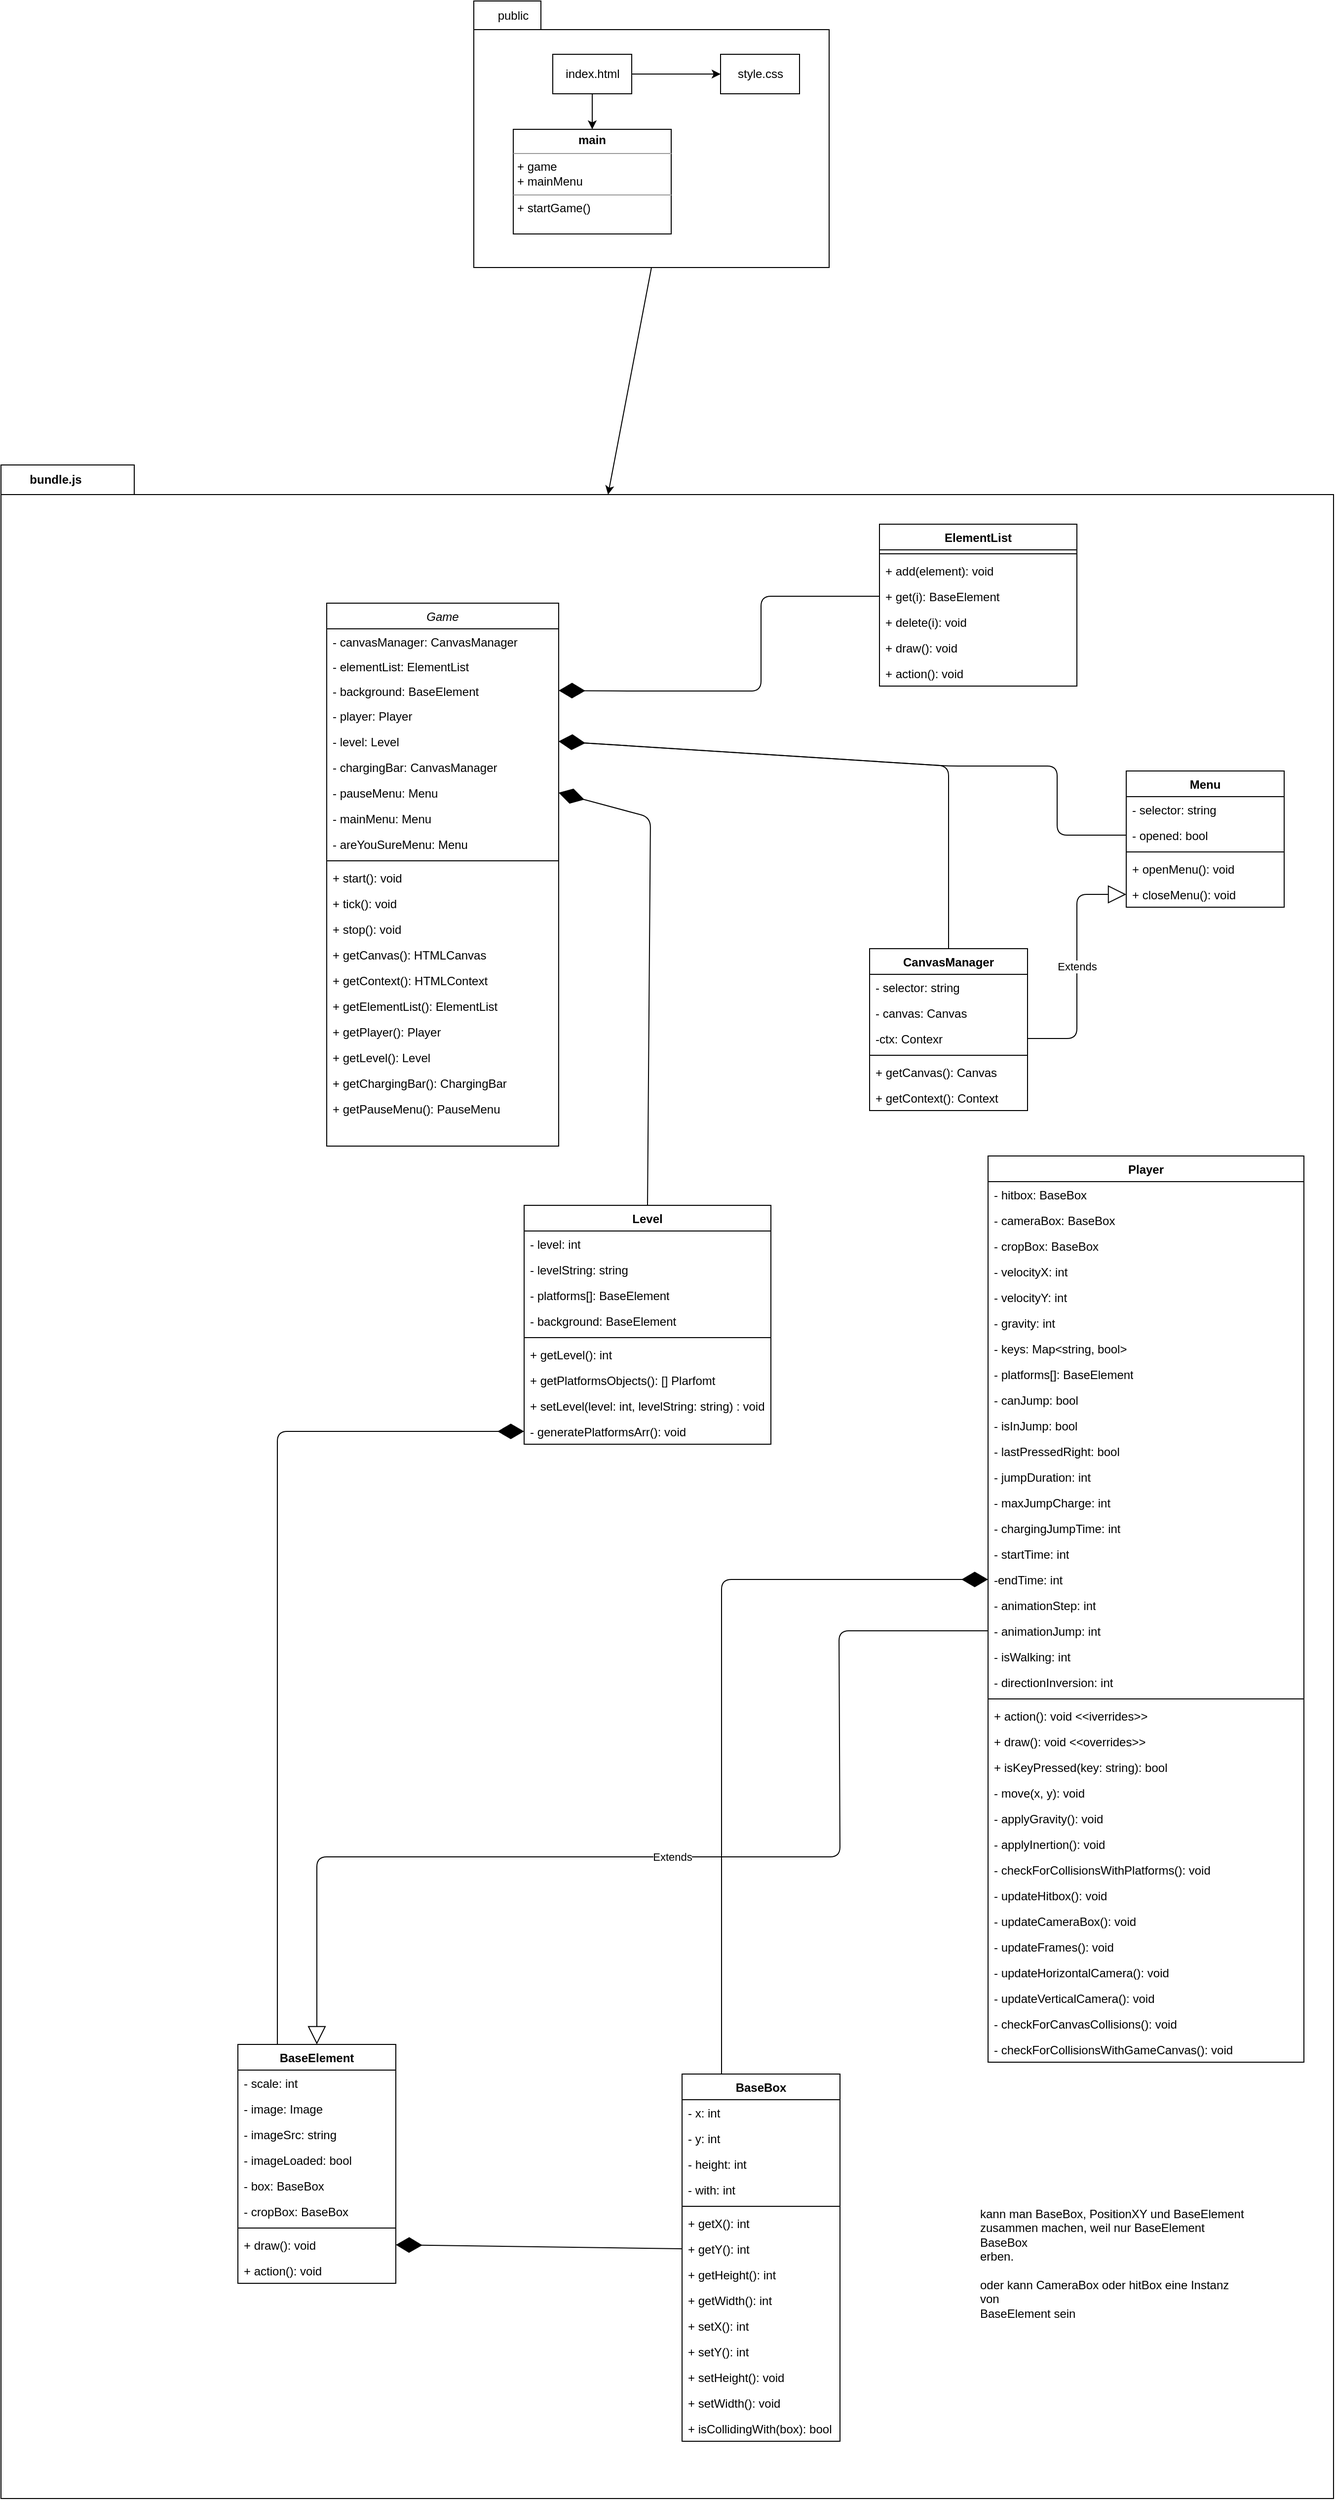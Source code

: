 <mxfile>
    <diagram id="C5RBs43oDa-KdzZeNtuy" name="Page-1">
        <mxGraphModel dx="706" dy="1349" grid="1" gridSize="10" guides="1" tooltips="1" connect="1" arrows="1" fold="1" page="1" pageScale="1" pageWidth="2339" pageHeight="3300" math="0" shadow="0">
            <root>
                <mxCell id="WIyWlLk6GJQsqaUBKTNV-0"/>
                <mxCell id="WIyWlLk6GJQsqaUBKTNV-1" parent="WIyWlLk6GJQsqaUBKTNV-0"/>
                <mxCell id="107" value="bundle.js" style="shape=folder;fontStyle=1;tabWidth=110;tabHeight=30;tabPosition=left;html=1;boundedLbl=1;labelInHeader=1;container=1;collapsible=0;recursiveResize=0;" parent="WIyWlLk6GJQsqaUBKTNV-1" vertex="1">
                    <mxGeometry x="601" y="800" width="1350" height="2060" as="geometry"/>
                </mxCell>
                <mxCell id="rFaXPuc9LSc2jl1uafO5-57" value="Player" style="swimlane;fontStyle=1;align=center;verticalAlign=top;childLayout=stackLayout;horizontal=1;startSize=26;horizontalStack=0;resizeParent=1;resizeParentMax=0;resizeLast=0;collapsible=1;marginBottom=0;whiteSpace=wrap;html=1;" parent="107" vertex="1">
                    <mxGeometry x="1000" y="700" width="320" height="918" as="geometry"/>
                </mxCell>
                <mxCell id="rFaXPuc9LSc2jl1uafO5-61" value="- hitbox: BaseBox" style="text;strokeColor=none;fillColor=none;align=left;verticalAlign=top;spacingLeft=4;spacingRight=4;overflow=hidden;rotatable=0;points=[[0,0.5],[1,0.5]];portConstraint=eastwest;whiteSpace=wrap;html=1;" parent="rFaXPuc9LSc2jl1uafO5-57" vertex="1">
                    <mxGeometry y="26" width="320" height="26" as="geometry"/>
                </mxCell>
                <mxCell id="rFaXPuc9LSc2jl1uafO5-62" value="- cameraBox: BaseBox" style="text;strokeColor=none;fillColor=none;align=left;verticalAlign=top;spacingLeft=4;spacingRight=4;overflow=hidden;rotatable=0;points=[[0,0.5],[1,0.5]];portConstraint=eastwest;whiteSpace=wrap;html=1;" parent="rFaXPuc9LSc2jl1uafO5-57" vertex="1">
                    <mxGeometry y="52" width="320" height="26" as="geometry"/>
                </mxCell>
                <mxCell id="184" value="- cropBox: BaseBox" style="text;strokeColor=none;fillColor=none;align=left;verticalAlign=top;spacingLeft=4;spacingRight=4;overflow=hidden;rotatable=0;points=[[0,0.5],[1,0.5]];portConstraint=eastwest;whiteSpace=wrap;html=1;" parent="rFaXPuc9LSc2jl1uafO5-57" vertex="1">
                    <mxGeometry y="78" width="320" height="26" as="geometry"/>
                </mxCell>
                <mxCell id="rFaXPuc9LSc2jl1uafO5-63" value="- velocityX: int" style="text;strokeColor=none;fillColor=none;align=left;verticalAlign=top;spacingLeft=4;spacingRight=4;overflow=hidden;rotatable=0;points=[[0,0.5],[1,0.5]];portConstraint=eastwest;whiteSpace=wrap;html=1;" parent="rFaXPuc9LSc2jl1uafO5-57" vertex="1">
                    <mxGeometry y="104" width="320" height="26" as="geometry"/>
                </mxCell>
                <mxCell id="165" value="- velocityY: int&lt;br&gt;" style="text;strokeColor=none;fillColor=none;align=left;verticalAlign=top;spacingLeft=4;spacingRight=4;overflow=hidden;rotatable=0;points=[[0,0.5],[1,0.5]];portConstraint=eastwest;whiteSpace=wrap;html=1;" parent="rFaXPuc9LSc2jl1uafO5-57" vertex="1">
                    <mxGeometry y="130" width="320" height="26" as="geometry"/>
                </mxCell>
                <mxCell id="rFaXPuc9LSc2jl1uafO5-64" value="- gravity: int" style="text;strokeColor=none;fillColor=none;align=left;verticalAlign=top;spacingLeft=4;spacingRight=4;overflow=hidden;rotatable=0;points=[[0,0.5],[1,0.5]];portConstraint=eastwest;whiteSpace=wrap;html=1;" parent="rFaXPuc9LSc2jl1uafO5-57" vertex="1">
                    <mxGeometry y="156" width="320" height="26" as="geometry"/>
                </mxCell>
                <mxCell id="162" value="- keys: Map&amp;lt;string, bool&amp;gt;" style="text;strokeColor=none;fillColor=none;align=left;verticalAlign=top;spacingLeft=4;spacingRight=4;overflow=hidden;rotatable=0;points=[[0,0.5],[1,0.5]];portConstraint=eastwest;whiteSpace=wrap;html=1;" parent="rFaXPuc9LSc2jl1uafO5-57" vertex="1">
                    <mxGeometry y="182" width="320" height="26" as="geometry"/>
                </mxCell>
                <mxCell id="167" value="- platforms[]: BaseElement" style="text;strokeColor=none;fillColor=none;align=left;verticalAlign=top;spacingLeft=4;spacingRight=4;overflow=hidden;rotatable=0;points=[[0,0.5],[1,0.5]];portConstraint=eastwest;whiteSpace=wrap;html=1;" parent="rFaXPuc9LSc2jl1uafO5-57" vertex="1">
                    <mxGeometry y="208" width="320" height="26" as="geometry"/>
                </mxCell>
                <mxCell id="rFaXPuc9LSc2jl1uafO5-65" value="- canJump: bool" style="text;strokeColor=none;fillColor=none;align=left;verticalAlign=top;spacingLeft=4;spacingRight=4;overflow=hidden;rotatable=0;points=[[0,0.5],[1,0.5]];portConstraint=eastwest;whiteSpace=wrap;html=1;" parent="rFaXPuc9LSc2jl1uafO5-57" vertex="1">
                    <mxGeometry y="234" width="320" height="26" as="geometry"/>
                </mxCell>
                <mxCell id="rFaXPuc9LSc2jl1uafO5-66" value="- isInJump: bool" style="text;strokeColor=none;fillColor=none;align=left;verticalAlign=top;spacingLeft=4;spacingRight=4;overflow=hidden;rotatable=0;points=[[0,0.5],[1,0.5]];portConstraint=eastwest;whiteSpace=wrap;html=1;" parent="rFaXPuc9LSc2jl1uafO5-57" vertex="1">
                    <mxGeometry y="260" width="320" height="26" as="geometry"/>
                </mxCell>
                <mxCell id="174" value="- lastPressedRight: bool" style="text;strokeColor=none;fillColor=none;align=left;verticalAlign=top;spacingLeft=4;spacingRight=4;overflow=hidden;rotatable=0;points=[[0,0.5],[1,0.5]];portConstraint=eastwest;whiteSpace=wrap;html=1;" parent="rFaXPuc9LSc2jl1uafO5-57" vertex="1">
                    <mxGeometry y="286" width="320" height="26" as="geometry"/>
                </mxCell>
                <mxCell id="175" value="- jumpDuration: int" style="text;strokeColor=none;fillColor=none;align=left;verticalAlign=top;spacingLeft=4;spacingRight=4;overflow=hidden;rotatable=0;points=[[0,0.5],[1,0.5]];portConstraint=eastwest;whiteSpace=wrap;html=1;" parent="rFaXPuc9LSc2jl1uafO5-57" vertex="1">
                    <mxGeometry y="312" width="320" height="26" as="geometry"/>
                </mxCell>
                <mxCell id="176" value="- maxJumpCharge: int" style="text;strokeColor=none;fillColor=none;align=left;verticalAlign=top;spacingLeft=4;spacingRight=4;overflow=hidden;rotatable=0;points=[[0,0.5],[1,0.5]];portConstraint=eastwest;whiteSpace=wrap;html=1;" parent="rFaXPuc9LSc2jl1uafO5-57" vertex="1">
                    <mxGeometry y="338" width="320" height="26" as="geometry"/>
                </mxCell>
                <mxCell id="177" value="- chargingJumpTime: int" style="text;strokeColor=none;fillColor=none;align=left;verticalAlign=top;spacingLeft=4;spacingRight=4;overflow=hidden;rotatable=0;points=[[0,0.5],[1,0.5]];portConstraint=eastwest;whiteSpace=wrap;html=1;" parent="rFaXPuc9LSc2jl1uafO5-57" vertex="1">
                    <mxGeometry y="364" width="320" height="26" as="geometry"/>
                </mxCell>
                <mxCell id="178" value="- startTime: int" style="text;strokeColor=none;fillColor=none;align=left;verticalAlign=top;spacingLeft=4;spacingRight=4;overflow=hidden;rotatable=0;points=[[0,0.5],[1,0.5]];portConstraint=eastwest;whiteSpace=wrap;html=1;" parent="rFaXPuc9LSc2jl1uafO5-57" vertex="1">
                    <mxGeometry y="390" width="320" height="26" as="geometry"/>
                </mxCell>
                <mxCell id="179" value="-endTime: int" style="text;strokeColor=none;fillColor=none;align=left;verticalAlign=top;spacingLeft=4;spacingRight=4;overflow=hidden;rotatable=0;points=[[0,0.5],[1,0.5]];portConstraint=eastwest;whiteSpace=wrap;html=1;" parent="rFaXPuc9LSc2jl1uafO5-57" vertex="1">
                    <mxGeometry y="416" width="320" height="26" as="geometry"/>
                </mxCell>
                <mxCell id="180" value="- animationStep: int" style="text;strokeColor=none;fillColor=none;align=left;verticalAlign=top;spacingLeft=4;spacingRight=4;overflow=hidden;rotatable=0;points=[[0,0.5],[1,0.5]];portConstraint=eastwest;whiteSpace=wrap;html=1;" parent="rFaXPuc9LSc2jl1uafO5-57" vertex="1">
                    <mxGeometry y="442" width="320" height="26" as="geometry"/>
                </mxCell>
                <mxCell id="181" value="- animationJump: int" style="text;strokeColor=none;fillColor=none;align=left;verticalAlign=top;spacingLeft=4;spacingRight=4;overflow=hidden;rotatable=0;points=[[0,0.5],[1,0.5]];portConstraint=eastwest;whiteSpace=wrap;html=1;" parent="rFaXPuc9LSc2jl1uafO5-57" vertex="1">
                    <mxGeometry y="468" width="320" height="26" as="geometry"/>
                </mxCell>
                <mxCell id="182" value="- isWalking: int" style="text;strokeColor=none;fillColor=none;align=left;verticalAlign=top;spacingLeft=4;spacingRight=4;overflow=hidden;rotatable=0;points=[[0,0.5],[1,0.5]];portConstraint=eastwest;whiteSpace=wrap;html=1;" parent="rFaXPuc9LSc2jl1uafO5-57" vertex="1">
                    <mxGeometry y="494" width="320" height="26" as="geometry"/>
                </mxCell>
                <mxCell id="183" value="- directionInversion: int" style="text;strokeColor=none;fillColor=none;align=left;verticalAlign=top;spacingLeft=4;spacingRight=4;overflow=hidden;rotatable=0;points=[[0,0.5],[1,0.5]];portConstraint=eastwest;whiteSpace=wrap;html=1;" parent="rFaXPuc9LSc2jl1uafO5-57" vertex="1">
                    <mxGeometry y="520" width="320" height="26" as="geometry"/>
                </mxCell>
                <mxCell id="rFaXPuc9LSc2jl1uafO5-59" value="" style="line;strokeWidth=1;fillColor=none;align=left;verticalAlign=middle;spacingTop=-1;spacingLeft=3;spacingRight=3;rotatable=0;labelPosition=right;points=[];portConstraint=eastwest;strokeColor=inherit;" parent="rFaXPuc9LSc2jl1uafO5-57" vertex="1">
                    <mxGeometry y="546" width="320" height="8" as="geometry"/>
                </mxCell>
                <mxCell id="39" value="+ action(): void &amp;lt;&amp;lt;iverrides&amp;gt;&amp;gt;" style="text;strokeColor=none;fillColor=none;align=left;verticalAlign=top;spacingLeft=4;spacingRight=4;overflow=hidden;rotatable=0;points=[[0,0.5],[1,0.5]];portConstraint=eastwest;whiteSpace=wrap;html=1;" parent="rFaXPuc9LSc2jl1uafO5-57" vertex="1">
                    <mxGeometry y="554" width="320" height="26" as="geometry"/>
                </mxCell>
                <mxCell id="38" value="+ draw(): void &amp;lt;&amp;lt;overrides&amp;gt;&amp;gt;" style="text;strokeColor=none;fillColor=none;align=left;verticalAlign=top;spacingLeft=4;spacingRight=4;overflow=hidden;rotatable=0;points=[[0,0.5],[1,0.5]];portConstraint=eastwest;whiteSpace=wrap;html=1;" parent="rFaXPuc9LSc2jl1uafO5-57" vertex="1">
                    <mxGeometry y="580" width="320" height="26" as="geometry"/>
                </mxCell>
                <mxCell id="164" value="+ isKeyPressed(key: string): bool" style="text;strokeColor=none;fillColor=none;align=left;verticalAlign=top;spacingLeft=4;spacingRight=4;overflow=hidden;rotatable=0;points=[[0,0.5],[1,0.5]];portConstraint=eastwest;whiteSpace=wrap;html=1;" parent="rFaXPuc9LSc2jl1uafO5-57" vertex="1">
                    <mxGeometry y="606" width="320" height="26" as="geometry"/>
                </mxCell>
                <mxCell id="rFaXPuc9LSc2jl1uafO5-60" value="- move(x, y): void" style="text;strokeColor=none;fillColor=none;align=left;verticalAlign=top;spacingLeft=4;spacingRight=4;overflow=hidden;rotatable=0;points=[[0,0.5],[1,0.5]];portConstraint=eastwest;whiteSpace=wrap;html=1;" parent="rFaXPuc9LSc2jl1uafO5-57" vertex="1">
                    <mxGeometry y="632" width="320" height="26" as="geometry"/>
                </mxCell>
                <mxCell id="40" value="- applyGravity(): void" style="text;strokeColor=none;fillColor=none;align=left;verticalAlign=top;spacingLeft=4;spacingRight=4;overflow=hidden;rotatable=0;points=[[0,0.5],[1,0.5]];portConstraint=eastwest;whiteSpace=wrap;html=1;" parent="rFaXPuc9LSc2jl1uafO5-57" vertex="1">
                    <mxGeometry y="658" width="320" height="26" as="geometry"/>
                </mxCell>
                <mxCell id="41" value="- applyInertion(): void" style="text;strokeColor=none;fillColor=none;align=left;verticalAlign=top;spacingLeft=4;spacingRight=4;overflow=hidden;rotatable=0;points=[[0,0.5],[1,0.5]];portConstraint=eastwest;whiteSpace=wrap;html=1;" parent="rFaXPuc9LSc2jl1uafO5-57" vertex="1">
                    <mxGeometry y="684" width="320" height="26" as="geometry"/>
                </mxCell>
                <mxCell id="42" value="- checkForCollisionsWithPlatforms(): void" style="text;strokeColor=none;fillColor=none;align=left;verticalAlign=top;spacingLeft=4;spacingRight=4;overflow=hidden;rotatable=0;points=[[0,0.5],[1,0.5]];portConstraint=eastwest;whiteSpace=wrap;html=1;" parent="rFaXPuc9LSc2jl1uafO5-57" vertex="1">
                    <mxGeometry y="710" width="320" height="26" as="geometry"/>
                </mxCell>
                <mxCell id="45" value="- updateHitbox(): void" style="text;strokeColor=none;fillColor=none;align=left;verticalAlign=top;spacingLeft=4;spacingRight=4;overflow=hidden;rotatable=0;points=[[0,0.5],[1,0.5]];portConstraint=eastwest;whiteSpace=wrap;html=1;" parent="rFaXPuc9LSc2jl1uafO5-57" vertex="1">
                    <mxGeometry y="736" width="320" height="26" as="geometry"/>
                </mxCell>
                <mxCell id="44" value="- updateCameraBox(): void" style="text;strokeColor=none;fillColor=none;align=left;verticalAlign=top;spacingLeft=4;spacingRight=4;overflow=hidden;rotatable=0;points=[[0,0.5],[1,0.5]];portConstraint=eastwest;whiteSpace=wrap;html=1;" parent="rFaXPuc9LSc2jl1uafO5-57" vertex="1">
                    <mxGeometry y="762" width="320" height="26" as="geometry"/>
                </mxCell>
                <mxCell id="46" value="- updateFrames(): void" style="text;strokeColor=none;fillColor=none;align=left;verticalAlign=top;spacingLeft=4;spacingRight=4;overflow=hidden;rotatable=0;points=[[0,0.5],[1,0.5]];portConstraint=eastwest;whiteSpace=wrap;html=1;" parent="rFaXPuc9LSc2jl1uafO5-57" vertex="1">
                    <mxGeometry y="788" width="320" height="26" as="geometry"/>
                </mxCell>
                <mxCell id="47" value="- updateHorizontalCamera(): void" style="text;strokeColor=none;fillColor=none;align=left;verticalAlign=top;spacingLeft=4;spacingRight=4;overflow=hidden;rotatable=0;points=[[0,0.5],[1,0.5]];portConstraint=eastwest;whiteSpace=wrap;html=1;" parent="rFaXPuc9LSc2jl1uafO5-57" vertex="1">
                    <mxGeometry y="814" width="320" height="26" as="geometry"/>
                </mxCell>
                <mxCell id="48" value="- updateVerticalCamera(): void" style="text;strokeColor=none;fillColor=none;align=left;verticalAlign=top;spacingLeft=4;spacingRight=4;overflow=hidden;rotatable=0;points=[[0,0.5],[1,0.5]];portConstraint=eastwest;whiteSpace=wrap;html=1;" parent="rFaXPuc9LSc2jl1uafO5-57" vertex="1">
                    <mxGeometry y="840" width="320" height="26" as="geometry"/>
                </mxCell>
                <mxCell id="49" value="- checkForCanvasCollisions(): void" style="text;strokeColor=none;fillColor=none;align=left;verticalAlign=top;spacingLeft=4;spacingRight=4;overflow=hidden;rotatable=0;points=[[0,0.5],[1,0.5]];portConstraint=eastwest;whiteSpace=wrap;html=1;" parent="rFaXPuc9LSc2jl1uafO5-57" vertex="1">
                    <mxGeometry y="866" width="320" height="26" as="geometry"/>
                </mxCell>
                <mxCell id="50" value="- checkForCollisionsWithGameCanvas(): void" style="text;strokeColor=none;fillColor=none;align=left;verticalAlign=top;spacingLeft=4;spacingRight=4;overflow=hidden;rotatable=0;points=[[0,0.5],[1,0.5]];portConstraint=eastwest;whiteSpace=wrap;html=1;" parent="rFaXPuc9LSc2jl1uafO5-57" vertex="1">
                    <mxGeometry y="892" width="320" height="26" as="geometry"/>
                </mxCell>
                <mxCell id="zkfFHV4jXpPFQw0GAbJ--0" value="Game" style="swimlane;fontStyle=2;align=center;verticalAlign=top;childLayout=stackLayout;horizontal=1;startSize=26;horizontalStack=0;resizeParent=1;resizeLast=0;collapsible=1;marginBottom=0;rounded=0;shadow=0;strokeWidth=1;" parent="107" vertex="1">
                    <mxGeometry x="330" y="140" width="235" height="550" as="geometry">
                        <mxRectangle x="230" y="140" width="160" height="26" as="alternateBounds"/>
                    </mxGeometry>
                </mxCell>
                <mxCell id="60" value="- canvasManager: CanvasManager" style="text;align=left;verticalAlign=top;spacingLeft=4;spacingRight=4;overflow=hidden;rotatable=0;points=[[0,0.5],[1,0.5]];portConstraint=eastwest;rounded=0;shadow=0;html=0;" parent="zkfFHV4jXpPFQw0GAbJ--0" vertex="1">
                    <mxGeometry y="26" width="235" height="25" as="geometry"/>
                </mxCell>
                <mxCell id="rFaXPuc9LSc2jl1uafO5-13" value="- elementList: ElementList" style="text;align=left;verticalAlign=top;spacingLeft=4;spacingRight=4;overflow=hidden;rotatable=0;points=[[0,0.5],[1,0.5]];portConstraint=eastwest;rounded=0;shadow=0;html=0;" parent="zkfFHV4jXpPFQw0GAbJ--0" vertex="1">
                    <mxGeometry y="51" width="235" height="25" as="geometry"/>
                </mxCell>
                <mxCell id="63" value="- background: BaseElement" style="text;align=left;verticalAlign=top;spacingLeft=4;spacingRight=4;overflow=hidden;rotatable=0;points=[[0,0.5],[1,0.5]];portConstraint=eastwest;rounded=0;shadow=0;html=0;" parent="zkfFHV4jXpPFQw0GAbJ--0" vertex="1">
                    <mxGeometry y="76" width="235" height="25" as="geometry"/>
                </mxCell>
                <mxCell id="zkfFHV4jXpPFQw0GAbJ--1" value="- player: Player" style="text;align=left;verticalAlign=top;spacingLeft=4;spacingRight=4;overflow=hidden;rotatable=0;points=[[0,0.5],[1,0.5]];portConstraint=eastwest;" parent="zkfFHV4jXpPFQw0GAbJ--0" vertex="1">
                    <mxGeometry y="101" width="235" height="26" as="geometry"/>
                </mxCell>
                <mxCell id="zkfFHV4jXpPFQw0GAbJ--2" value="- level: Level" style="text;align=left;verticalAlign=top;spacingLeft=4;spacingRight=4;overflow=hidden;rotatable=0;points=[[0,0.5],[1,0.5]];portConstraint=eastwest;rounded=0;shadow=0;html=0;" parent="zkfFHV4jXpPFQw0GAbJ--0" vertex="1">
                    <mxGeometry y="127" width="235" height="26" as="geometry"/>
                </mxCell>
                <mxCell id="zkfFHV4jXpPFQw0GAbJ--3" value="- chargingBar: CanvasManager" style="text;align=left;verticalAlign=top;spacingLeft=4;spacingRight=4;overflow=hidden;rotatable=0;points=[[0,0.5],[1,0.5]];portConstraint=eastwest;rounded=0;shadow=0;html=0;" parent="zkfFHV4jXpPFQw0GAbJ--0" vertex="1">
                    <mxGeometry y="153" width="235" height="26" as="geometry"/>
                </mxCell>
                <mxCell id="rFaXPuc9LSc2jl1uafO5-16" value="- pauseMenu: Menu" style="text;align=left;verticalAlign=top;spacingLeft=4;spacingRight=4;overflow=hidden;rotatable=0;points=[[0,0.5],[1,0.5]];portConstraint=eastwest;rounded=0;shadow=0;html=0;" parent="zkfFHV4jXpPFQw0GAbJ--0" vertex="1">
                    <mxGeometry y="179" width="235" height="26" as="geometry"/>
                </mxCell>
                <mxCell id="51" value="- mainMenu: Menu" style="text;align=left;verticalAlign=top;spacingLeft=4;spacingRight=4;overflow=hidden;rotatable=0;points=[[0,0.5],[1,0.5]];portConstraint=eastwest;rounded=0;shadow=0;html=0;" parent="zkfFHV4jXpPFQw0GAbJ--0" vertex="1">
                    <mxGeometry y="205" width="235" height="26" as="geometry"/>
                </mxCell>
                <mxCell id="52" value="- areYouSureMenu: Menu" style="text;align=left;verticalAlign=top;spacingLeft=4;spacingRight=4;overflow=hidden;rotatable=0;points=[[0,0.5],[1,0.5]];portConstraint=eastwest;rounded=0;shadow=0;html=0;" parent="zkfFHV4jXpPFQw0GAbJ--0" vertex="1">
                    <mxGeometry y="231" width="235" height="26" as="geometry"/>
                </mxCell>
                <mxCell id="zkfFHV4jXpPFQw0GAbJ--4" value="" style="line;html=1;strokeWidth=1;align=left;verticalAlign=middle;spacingTop=-1;spacingLeft=3;spacingRight=3;rotatable=0;labelPosition=right;points=[];portConstraint=eastwest;" parent="zkfFHV4jXpPFQw0GAbJ--0" vertex="1">
                    <mxGeometry y="257" width="235" height="8" as="geometry"/>
                </mxCell>
                <mxCell id="zkfFHV4jXpPFQw0GAbJ--5" value="+ start(): void" style="text;align=left;verticalAlign=top;spacingLeft=4;spacingRight=4;overflow=hidden;rotatable=0;points=[[0,0.5],[1,0.5]];portConstraint=eastwest;" parent="zkfFHV4jXpPFQw0GAbJ--0" vertex="1">
                    <mxGeometry y="265" width="235" height="26" as="geometry"/>
                </mxCell>
                <mxCell id="rFaXPuc9LSc2jl1uafO5-14" value="+ tick(): void" style="text;align=left;verticalAlign=top;spacingLeft=4;spacingRight=4;overflow=hidden;rotatable=0;points=[[0,0.5],[1,0.5]];portConstraint=eastwest;" parent="zkfFHV4jXpPFQw0GAbJ--0" vertex="1">
                    <mxGeometry y="291" width="235" height="26" as="geometry"/>
                </mxCell>
                <mxCell id="rFaXPuc9LSc2jl1uafO5-15" value="+ stop(): void" style="text;align=left;verticalAlign=top;spacingLeft=4;spacingRight=4;overflow=hidden;rotatable=0;points=[[0,0.5],[1,0.5]];portConstraint=eastwest;" parent="zkfFHV4jXpPFQw0GAbJ--0" vertex="1">
                    <mxGeometry y="317" width="235" height="26" as="geometry"/>
                </mxCell>
                <mxCell id="rFaXPuc9LSc2jl1uafO5-25" value="+ getCanvas(): HTMLCanvas" style="text;align=left;verticalAlign=top;spacingLeft=4;spacingRight=4;overflow=hidden;rotatable=0;points=[[0,0.5],[1,0.5]];portConstraint=eastwest;" parent="zkfFHV4jXpPFQw0GAbJ--0" vertex="1">
                    <mxGeometry y="343" width="235" height="26" as="geometry"/>
                </mxCell>
                <mxCell id="rFaXPuc9LSc2jl1uafO5-27" value="+ getContext(): HTMLContext" style="text;align=left;verticalAlign=top;spacingLeft=4;spacingRight=4;overflow=hidden;rotatable=0;points=[[0,0.5],[1,0.5]];portConstraint=eastwest;" parent="zkfFHV4jXpPFQw0GAbJ--0" vertex="1">
                    <mxGeometry y="369" width="235" height="26" as="geometry"/>
                </mxCell>
                <mxCell id="rFaXPuc9LSc2jl1uafO5-30" value="+ getElementList(): ElementList" style="text;align=left;verticalAlign=top;spacingLeft=4;spacingRight=4;overflow=hidden;rotatable=0;points=[[0,0.5],[1,0.5]];portConstraint=eastwest;" parent="zkfFHV4jXpPFQw0GAbJ--0" vertex="1">
                    <mxGeometry y="395" width="235" height="26" as="geometry"/>
                </mxCell>
                <mxCell id="rFaXPuc9LSc2jl1uafO5-31" value="+ getPlayer(): Player" style="text;align=left;verticalAlign=top;spacingLeft=4;spacingRight=4;overflow=hidden;rotatable=0;points=[[0,0.5],[1,0.5]];portConstraint=eastwest;" parent="zkfFHV4jXpPFQw0GAbJ--0" vertex="1">
                    <mxGeometry y="421" width="235" height="26" as="geometry"/>
                </mxCell>
                <mxCell id="rFaXPuc9LSc2jl1uafO5-32" value="+ getLevel(): Level" style="text;align=left;verticalAlign=top;spacingLeft=4;spacingRight=4;overflow=hidden;rotatable=0;points=[[0,0.5],[1,0.5]];portConstraint=eastwest;" parent="zkfFHV4jXpPFQw0GAbJ--0" vertex="1">
                    <mxGeometry y="447" width="235" height="26" as="geometry"/>
                </mxCell>
                <mxCell id="rFaXPuc9LSc2jl1uafO5-33" value="+ getChargingBar(): ChargingBar" style="text;align=left;verticalAlign=top;spacingLeft=4;spacingRight=4;overflow=hidden;rotatable=0;points=[[0,0.5],[1,0.5]];portConstraint=eastwest;" parent="zkfFHV4jXpPFQw0GAbJ--0" vertex="1">
                    <mxGeometry y="473" width="235" height="26" as="geometry"/>
                </mxCell>
                <mxCell id="rFaXPuc9LSc2jl1uafO5-34" value="+ getPauseMenu(): PauseMenu" style="text;align=left;verticalAlign=top;spacingLeft=4;spacingRight=4;overflow=hidden;rotatable=0;points=[[0,0.5],[1,0.5]];portConstraint=eastwest;" parent="zkfFHV4jXpPFQw0GAbJ--0" vertex="1">
                    <mxGeometry y="499" width="235" height="26" as="geometry"/>
                </mxCell>
                <mxCell id="rFaXPuc9LSc2jl1uafO5-5" value="ElementList" style="swimlane;fontStyle=1;align=center;verticalAlign=top;childLayout=stackLayout;horizontal=1;startSize=26;horizontalStack=0;resizeParent=1;resizeParentMax=0;resizeLast=0;collapsible=1;marginBottom=0;whiteSpace=wrap;html=1;" parent="107" vertex="1">
                    <mxGeometry x="890" y="60" width="200" height="164" as="geometry"/>
                </mxCell>
                <mxCell id="rFaXPuc9LSc2jl1uafO5-7" value="" style="line;strokeWidth=1;fillColor=none;align=left;verticalAlign=middle;spacingTop=-1;spacingLeft=3;spacingRight=3;rotatable=0;labelPosition=right;points=[];portConstraint=eastwest;strokeColor=inherit;" parent="rFaXPuc9LSc2jl1uafO5-5" vertex="1">
                    <mxGeometry y="26" width="200" height="8" as="geometry"/>
                </mxCell>
                <mxCell id="rFaXPuc9LSc2jl1uafO5-8" value="+ add(element): void" style="text;strokeColor=none;fillColor=none;align=left;verticalAlign=top;spacingLeft=4;spacingRight=4;overflow=hidden;rotatable=0;points=[[0,0.5],[1,0.5]];portConstraint=eastwest;whiteSpace=wrap;html=1;" parent="rFaXPuc9LSc2jl1uafO5-5" vertex="1">
                    <mxGeometry y="34" width="200" height="26" as="geometry"/>
                </mxCell>
                <mxCell id="rFaXPuc9LSc2jl1uafO5-17" value="+ get(i): BaseElement" style="text;strokeColor=none;fillColor=none;align=left;verticalAlign=top;spacingLeft=4;spacingRight=4;overflow=hidden;rotatable=0;points=[[0,0.5],[1,0.5]];portConstraint=eastwest;whiteSpace=wrap;html=1;" parent="rFaXPuc9LSc2jl1uafO5-5" vertex="1">
                    <mxGeometry y="60" width="200" height="26" as="geometry"/>
                </mxCell>
                <mxCell id="rFaXPuc9LSc2jl1uafO5-9" value="+ delete(i): void" style="text;strokeColor=none;fillColor=none;align=left;verticalAlign=top;spacingLeft=4;spacingRight=4;overflow=hidden;rotatable=0;points=[[0,0.5],[1,0.5]];portConstraint=eastwest;whiteSpace=wrap;html=1;" parent="rFaXPuc9LSc2jl1uafO5-5" vertex="1">
                    <mxGeometry y="86" width="200" height="26" as="geometry"/>
                </mxCell>
                <mxCell id="rFaXPuc9LSc2jl1uafO5-18" value="+ draw(): void" style="text;strokeColor=none;fillColor=none;align=left;verticalAlign=top;spacingLeft=4;spacingRight=4;overflow=hidden;rotatable=0;points=[[0,0.5],[1,0.5]];portConstraint=eastwest;whiteSpace=wrap;html=1;" parent="rFaXPuc9LSc2jl1uafO5-5" vertex="1">
                    <mxGeometry y="112" width="200" height="26" as="geometry"/>
                </mxCell>
                <mxCell id="rFaXPuc9LSc2jl1uafO5-19" value="+ action&lt;span style=&quot;background-color: initial;&quot;&gt;(): void&lt;/span&gt;" style="text;strokeColor=none;fillColor=none;align=left;verticalAlign=top;spacingLeft=4;spacingRight=4;overflow=hidden;rotatable=0;points=[[0,0.5],[1,0.5]];portConstraint=eastwest;whiteSpace=wrap;html=1;" parent="rFaXPuc9LSc2jl1uafO5-5" vertex="1">
                    <mxGeometry y="138" width="200" height="26" as="geometry"/>
                </mxCell>
                <mxCell id="53" value="CanvasManager" style="swimlane;fontStyle=1;align=center;verticalAlign=top;childLayout=stackLayout;horizontal=1;startSize=26;horizontalStack=0;resizeParent=1;resizeParentMax=0;resizeLast=0;collapsible=1;marginBottom=0;" parent="107" vertex="1">
                    <mxGeometry x="880" y="490" width="160" height="164" as="geometry"/>
                </mxCell>
                <mxCell id="54" value="- selector: string" style="text;strokeColor=none;fillColor=none;align=left;verticalAlign=top;spacingLeft=4;spacingRight=4;overflow=hidden;rotatable=0;points=[[0,0.5],[1,0.5]];portConstraint=eastwest;" parent="53" vertex="1">
                    <mxGeometry y="26" width="160" height="26" as="geometry"/>
                </mxCell>
                <mxCell id="57" value="- canvas: Canvas" style="text;strokeColor=none;fillColor=none;align=left;verticalAlign=top;spacingLeft=4;spacingRight=4;overflow=hidden;rotatable=0;points=[[0,0.5],[1,0.5]];portConstraint=eastwest;" parent="53" vertex="1">
                    <mxGeometry y="52" width="160" height="26" as="geometry"/>
                </mxCell>
                <mxCell id="58" value="-ctx: Contexr" style="text;strokeColor=none;fillColor=none;align=left;verticalAlign=top;spacingLeft=4;spacingRight=4;overflow=hidden;rotatable=0;points=[[0,0.5],[1,0.5]];portConstraint=eastwest;" parent="53" vertex="1">
                    <mxGeometry y="78" width="160" height="26" as="geometry"/>
                </mxCell>
                <mxCell id="55" value="" style="line;strokeWidth=1;fillColor=none;align=left;verticalAlign=middle;spacingTop=-1;spacingLeft=3;spacingRight=3;rotatable=0;labelPosition=right;points=[];portConstraint=eastwest;strokeColor=inherit;" parent="53" vertex="1">
                    <mxGeometry y="104" width="160" height="8" as="geometry"/>
                </mxCell>
                <mxCell id="56" value="+ getCanvas(): Canvas" style="text;strokeColor=none;fillColor=none;align=left;verticalAlign=top;spacingLeft=4;spacingRight=4;overflow=hidden;rotatable=0;points=[[0,0.5],[1,0.5]];portConstraint=eastwest;" parent="53" vertex="1">
                    <mxGeometry y="112" width="160" height="26" as="geometry"/>
                </mxCell>
                <mxCell id="59" value="+ getContext(): Context" style="text;strokeColor=none;fillColor=none;align=left;verticalAlign=top;spacingLeft=4;spacingRight=4;overflow=hidden;rotatable=0;points=[[0,0.5],[1,0.5]];portConstraint=eastwest;" parent="53" vertex="1">
                    <mxGeometry y="138" width="160" height="26" as="geometry"/>
                </mxCell>
                <mxCell id="rFaXPuc9LSc2jl1uafO5-21" value="Level" style="swimlane;fontStyle=1;align=center;verticalAlign=top;childLayout=stackLayout;horizontal=1;startSize=26;horizontalStack=0;resizeParent=1;resizeParentMax=0;resizeLast=0;collapsible=1;marginBottom=0;whiteSpace=wrap;html=1;" parent="107" vertex="1">
                    <mxGeometry x="530" y="750" width="250" height="242" as="geometry"/>
                </mxCell>
                <mxCell id="rFaXPuc9LSc2jl1uafO5-22" value="- level: int" style="text;strokeColor=none;fillColor=none;align=left;verticalAlign=top;spacingLeft=4;spacingRight=4;overflow=hidden;rotatable=0;points=[[0,0.5],[1,0.5]];portConstraint=eastwest;whiteSpace=wrap;html=1;" parent="rFaXPuc9LSc2jl1uafO5-21" vertex="1">
                    <mxGeometry y="26" width="250" height="26" as="geometry"/>
                </mxCell>
                <mxCell id="rFaXPuc9LSc2jl1uafO5-35" value="- levelString: string&lt;div&gt;&lt;br&gt;&lt;/div&gt;" style="text;strokeColor=none;fillColor=none;align=left;verticalAlign=top;spacingLeft=4;spacingRight=4;overflow=hidden;rotatable=0;points=[[0,0.5],[1,0.5]];portConstraint=eastwest;whiteSpace=wrap;html=1;" parent="rFaXPuc9LSc2jl1uafO5-21" vertex="1">
                    <mxGeometry y="52" width="250" height="26" as="geometry"/>
                </mxCell>
                <mxCell id="rFaXPuc9LSc2jl1uafO5-36" value="&lt;div&gt;- platforms[]: BaseElement&lt;/div&gt;" style="text;strokeColor=none;fillColor=none;align=left;verticalAlign=top;spacingLeft=4;spacingRight=4;overflow=hidden;rotatable=0;points=[[0,0.5],[1,0.5]];portConstraint=eastwest;whiteSpace=wrap;html=1;" parent="rFaXPuc9LSc2jl1uafO5-21" vertex="1">
                    <mxGeometry y="78" width="250" height="26" as="geometry"/>
                </mxCell>
                <mxCell id="188" value="&lt;div&gt;- background: BaseElement&lt;/div&gt;" style="text;strokeColor=none;fillColor=none;align=left;verticalAlign=top;spacingLeft=4;spacingRight=4;overflow=hidden;rotatable=0;points=[[0,0.5],[1,0.5]];portConstraint=eastwest;whiteSpace=wrap;html=1;" parent="rFaXPuc9LSc2jl1uafO5-21" vertex="1">
                    <mxGeometry y="104" width="250" height="26" as="geometry"/>
                </mxCell>
                <mxCell id="rFaXPuc9LSc2jl1uafO5-23" value="" style="line;strokeWidth=1;fillColor=none;align=left;verticalAlign=middle;spacingTop=-1;spacingLeft=3;spacingRight=3;rotatable=0;labelPosition=right;points=[];portConstraint=eastwest;strokeColor=inherit;" parent="rFaXPuc9LSc2jl1uafO5-21" vertex="1">
                    <mxGeometry y="130" width="250" height="8" as="geometry"/>
                </mxCell>
                <mxCell id="rFaXPuc9LSc2jl1uafO5-24" value="+ getLevel(): int" style="text;strokeColor=none;fillColor=none;align=left;verticalAlign=top;spacingLeft=4;spacingRight=4;overflow=hidden;rotatable=0;points=[[0,0.5],[1,0.5]];portConstraint=eastwest;whiteSpace=wrap;html=1;" parent="rFaXPuc9LSc2jl1uafO5-21" vertex="1">
                    <mxGeometry y="138" width="250" height="26" as="geometry"/>
                </mxCell>
                <mxCell id="rFaXPuc9LSc2jl1uafO5-37" value="+ getPlatformsObjects(): [] Plarfomt" style="text;strokeColor=none;fillColor=none;align=left;verticalAlign=top;spacingLeft=4;spacingRight=4;overflow=hidden;rotatable=0;points=[[0,0.5],[1,0.5]];portConstraint=eastwest;whiteSpace=wrap;html=1;" parent="rFaXPuc9LSc2jl1uafO5-21" vertex="1">
                    <mxGeometry y="164" width="250" height="26" as="geometry"/>
                </mxCell>
                <mxCell id="rFaXPuc9LSc2jl1uafO5-50" value="+ setLevel(level: int, levelString: string) : void" style="text;strokeColor=none;fillColor=none;align=left;verticalAlign=top;spacingLeft=4;spacingRight=4;overflow=hidden;rotatable=0;points=[[0,0.5],[1,0.5]];portConstraint=eastwest;whiteSpace=wrap;html=1;" parent="rFaXPuc9LSc2jl1uafO5-21" vertex="1">
                    <mxGeometry y="190" width="250" height="26" as="geometry"/>
                </mxCell>
                <mxCell id="rFaXPuc9LSc2jl1uafO5-52" value="- generatePlatformsArr(): void" style="text;strokeColor=none;fillColor=none;align=left;verticalAlign=top;spacingLeft=4;spacingRight=4;overflow=hidden;rotatable=0;points=[[0,0.5],[1,0.5]];portConstraint=eastwest;whiteSpace=wrap;html=1;" parent="rFaXPuc9LSc2jl1uafO5-21" vertex="1">
                    <mxGeometry y="216" width="250" height="26" as="geometry"/>
                </mxCell>
                <mxCell id="153" value="" style="endArrow=diamondThin;endFill=1;endSize=24;html=1;entryX=0;entryY=0.5;entryDx=0;entryDy=0;exitX=0.25;exitY=0;exitDx=0;exitDy=0;" parent="107" source="67" target="rFaXPuc9LSc2jl1uafO5-52" edge="1">
                    <mxGeometry width="160" relative="1" as="geometry">
                        <mxPoint x="350" y="1108.0" as="sourcePoint"/>
                        <mxPoint x="720" y="830" as="targetPoint"/>
                        <Array as="points">
                            <mxPoint x="280" y="979"/>
                        </Array>
                    </mxGeometry>
                </mxCell>
                <mxCell id="154" value="" style="endArrow=diamondThin;endFill=1;endSize=24;html=1;entryX=1;entryY=0.5;entryDx=0;entryDy=0;exitX=0;exitY=0.5;exitDx=0;exitDy=0;" parent="107" source="rFaXPuc9LSc2jl1uafO5-17" edge="1">
                    <mxGeometry width="160" relative="1" as="geometry">
                        <mxPoint x="430" y="700" as="sourcePoint"/>
                        <mxPoint x="565" y="228.5" as="targetPoint"/>
                        <Array as="points">
                            <mxPoint x="770" y="133"/>
                            <mxPoint x="770" y="229"/>
                            <mxPoint x="630" y="229"/>
                        </Array>
                    </mxGeometry>
                </mxCell>
                <mxCell id="155" value="" style="endArrow=diamondThin;endFill=1;endSize=24;html=1;entryX=1;entryY=0.5;entryDx=0;entryDy=0;exitX=0.5;exitY=0;exitDx=0;exitDy=0;" parent="107" source="53" target="zkfFHV4jXpPFQw0GAbJ--2" edge="1">
                    <mxGeometry width="160" relative="1" as="geometry">
                        <mxPoint x="430" y="700" as="sourcePoint"/>
                        <mxPoint x="590" y="700" as="targetPoint"/>
                        <Array as="points">
                            <mxPoint x="960" y="305"/>
                        </Array>
                    </mxGeometry>
                </mxCell>
                <mxCell id="157" value="" style="endArrow=diamondThin;endFill=1;endSize=24;html=1;entryX=1;entryY=0.5;entryDx=0;entryDy=0;exitX=0.5;exitY=0;exitDx=0;exitDy=0;" parent="107" source="rFaXPuc9LSc2jl1uafO5-21" target="rFaXPuc9LSc2jl1uafO5-16" edge="1">
                    <mxGeometry width="160" relative="1" as="geometry">
                        <mxPoint x="430" y="830" as="sourcePoint"/>
                        <mxPoint x="590" y="830" as="targetPoint"/>
                        <Array as="points">
                            <mxPoint x="658" y="357"/>
                        </Array>
                    </mxGeometry>
                </mxCell>
                <mxCell id="22" value="Menu" style="swimlane;fontStyle=1;align=center;verticalAlign=top;childLayout=stackLayout;horizontal=1;startSize=26;horizontalStack=0;resizeParent=1;resizeParentMax=0;resizeLast=0;collapsible=1;marginBottom=0;" parent="107" vertex="1">
                    <mxGeometry x="1140" y="310" width="160" height="138" as="geometry"/>
                </mxCell>
                <mxCell id="23" value="- selector: string" style="text;strokeColor=none;fillColor=none;align=left;verticalAlign=top;spacingLeft=4;spacingRight=4;overflow=hidden;rotatable=0;points=[[0,0.5],[1,0.5]];portConstraint=eastwest;" parent="22" vertex="1">
                    <mxGeometry y="26" width="160" height="26" as="geometry"/>
                </mxCell>
                <mxCell id="31" value="- opened: bool" style="text;strokeColor=none;fillColor=none;align=left;verticalAlign=top;spacingLeft=4;spacingRight=4;overflow=hidden;rotatable=0;points=[[0,0.5],[1,0.5]];portConstraint=eastwest;" parent="22" vertex="1">
                    <mxGeometry y="52" width="160" height="26" as="geometry"/>
                </mxCell>
                <mxCell id="24" value="" style="line;strokeWidth=1;fillColor=none;align=left;verticalAlign=middle;spacingTop=-1;spacingLeft=3;spacingRight=3;rotatable=0;labelPosition=right;points=[];portConstraint=eastwest;strokeColor=inherit;" parent="22" vertex="1">
                    <mxGeometry y="78" width="160" height="8" as="geometry"/>
                </mxCell>
                <mxCell id="25" value="+ openMenu(): void" style="text;strokeColor=none;fillColor=none;align=left;verticalAlign=top;spacingLeft=4;spacingRight=4;overflow=hidden;rotatable=0;points=[[0,0.5],[1,0.5]];portConstraint=eastwest;" parent="22" vertex="1">
                    <mxGeometry y="86" width="160" height="26" as="geometry"/>
                </mxCell>
                <mxCell id="26" value="+ closeMenu(): void" style="text;strokeColor=none;fillColor=none;align=left;verticalAlign=top;spacingLeft=4;spacingRight=4;overflow=hidden;rotatable=0;points=[[0,0.5],[1,0.5]];portConstraint=eastwest;" parent="22" vertex="1">
                    <mxGeometry y="112" width="160" height="26" as="geometry"/>
                </mxCell>
                <mxCell id="151" value="" style="endArrow=diamondThin;endFill=1;endSize=24;html=1;entryX=1;entryY=0.5;entryDx=0;entryDy=0;exitX=0;exitY=0.5;exitDx=0;exitDy=0;" parent="107" source="31" target="zkfFHV4jXpPFQw0GAbJ--2" edge="1">
                    <mxGeometry width="160" relative="1" as="geometry">
                        <mxPoint x="630" y="700" as="sourcePoint"/>
                        <mxPoint x="790" y="700" as="targetPoint"/>
                        <Array as="points">
                            <mxPoint x="1070" y="375"/>
                            <mxPoint x="1070" y="305"/>
                            <mxPoint x="960" y="305"/>
                        </Array>
                    </mxGeometry>
                </mxCell>
                <mxCell id="88" value="BaseBox" style="swimlane;fontStyle=1;align=center;verticalAlign=top;childLayout=stackLayout;horizontal=1;startSize=26;horizontalStack=0;resizeParent=1;resizeParentMax=0;resizeLast=0;collapsible=1;marginBottom=0;" parent="107" vertex="1">
                    <mxGeometry x="690" y="1630" width="160" height="372" as="geometry"/>
                </mxCell>
                <mxCell id="89" value="- x: int" style="text;strokeColor=none;fillColor=none;align=left;verticalAlign=top;spacingLeft=4;spacingRight=4;overflow=hidden;rotatable=0;points=[[0,0.5],[1,0.5]];portConstraint=eastwest;" parent="88" vertex="1">
                    <mxGeometry y="26" width="160" height="26" as="geometry"/>
                </mxCell>
                <mxCell id="143" value="- y: int" style="text;strokeColor=none;fillColor=none;align=left;verticalAlign=top;spacingLeft=4;spacingRight=4;overflow=hidden;rotatable=0;points=[[0,0.5],[1,0.5]];portConstraint=eastwest;" parent="88" vertex="1">
                    <mxGeometry y="52" width="160" height="26" as="geometry"/>
                </mxCell>
                <mxCell id="92" value="- height: int" style="text;strokeColor=none;fillColor=none;align=left;verticalAlign=top;spacingLeft=4;spacingRight=4;overflow=hidden;rotatable=0;points=[[0,0.5],[1,0.5]];portConstraint=eastwest;" parent="88" vertex="1">
                    <mxGeometry y="78" width="160" height="26" as="geometry"/>
                </mxCell>
                <mxCell id="93" value="- with: int" style="text;strokeColor=none;fillColor=none;align=left;verticalAlign=top;spacingLeft=4;spacingRight=4;overflow=hidden;rotatable=0;points=[[0,0.5],[1,0.5]];portConstraint=eastwest;" parent="88" vertex="1">
                    <mxGeometry y="104" width="160" height="26" as="geometry"/>
                </mxCell>
                <mxCell id="90" value="" style="line;strokeWidth=1;fillColor=none;align=left;verticalAlign=middle;spacingTop=-1;spacingLeft=3;spacingRight=3;rotatable=0;labelPosition=right;points=[];portConstraint=eastwest;strokeColor=inherit;" parent="88" vertex="1">
                    <mxGeometry y="130" width="160" height="8" as="geometry"/>
                </mxCell>
                <mxCell id="147" value="+ getX(): int" style="text;strokeColor=none;fillColor=none;align=left;verticalAlign=top;spacingLeft=4;spacingRight=4;overflow=hidden;rotatable=0;points=[[0,0.5],[1,0.5]];portConstraint=eastwest;" parent="88" vertex="1">
                    <mxGeometry y="138" width="160" height="26" as="geometry"/>
                </mxCell>
                <mxCell id="91" value="+ getY(): int" style="text;strokeColor=none;fillColor=none;align=left;verticalAlign=top;spacingLeft=4;spacingRight=4;overflow=hidden;rotatable=0;points=[[0,0.5],[1,0.5]];portConstraint=eastwest;" parent="88" vertex="1">
                    <mxGeometry y="164" width="160" height="26" as="geometry"/>
                </mxCell>
                <mxCell id="146" value="+ getHeight(): int" style="text;strokeColor=none;fillColor=none;align=left;verticalAlign=top;spacingLeft=4;spacingRight=4;overflow=hidden;rotatable=0;points=[[0,0.5],[1,0.5]];portConstraint=eastwest;" parent="88" vertex="1">
                    <mxGeometry y="190" width="160" height="26" as="geometry"/>
                </mxCell>
                <mxCell id="96" value="+ getWidth(): int" style="text;strokeColor=none;fillColor=none;align=left;verticalAlign=top;spacingLeft=4;spacingRight=4;overflow=hidden;rotatable=0;points=[[0,0.5],[1,0.5]];portConstraint=eastwest;" parent="88" vertex="1">
                    <mxGeometry y="216" width="160" height="26" as="geometry"/>
                </mxCell>
                <mxCell id="144" value="+ setX(): int" style="text;strokeColor=none;fillColor=none;align=left;verticalAlign=top;spacingLeft=4;spacingRight=4;overflow=hidden;rotatable=0;points=[[0,0.5],[1,0.5]];portConstraint=eastwest;" parent="88" vertex="1">
                    <mxGeometry y="242" width="160" height="26" as="geometry"/>
                </mxCell>
                <mxCell id="145" value="+ setY(): int" style="text;strokeColor=none;fillColor=none;align=left;verticalAlign=top;spacingLeft=4;spacingRight=4;overflow=hidden;rotatable=0;points=[[0,0.5],[1,0.5]];portConstraint=eastwest;" parent="88" vertex="1">
                    <mxGeometry y="268" width="160" height="26" as="geometry"/>
                </mxCell>
                <mxCell id="97" value="+ setHeight(): void" style="text;strokeColor=none;fillColor=none;align=left;verticalAlign=top;spacingLeft=4;spacingRight=4;overflow=hidden;rotatable=0;points=[[0,0.5],[1,0.5]];portConstraint=eastwest;" parent="88" vertex="1">
                    <mxGeometry y="294" width="160" height="26" as="geometry"/>
                </mxCell>
                <mxCell id="98" value="+ setWidth(): void" style="text;strokeColor=none;fillColor=none;align=left;verticalAlign=top;spacingLeft=4;spacingRight=4;overflow=hidden;rotatable=0;points=[[0,0.5],[1,0.5]];portConstraint=eastwest;" parent="88" vertex="1">
                    <mxGeometry y="320" width="160" height="26" as="geometry"/>
                </mxCell>
                <mxCell id="152" value="+ isCollidingWith(box): bool" style="text;strokeColor=none;fillColor=none;align=left;verticalAlign=top;spacingLeft=4;spacingRight=4;overflow=hidden;rotatable=0;points=[[0,0.5],[1,0.5]];portConstraint=eastwest;" parent="88" vertex="1">
                    <mxGeometry y="346" width="160" height="26" as="geometry"/>
                </mxCell>
                <mxCell id="67" value="BaseElement" style="swimlane;fontStyle=1;align=center;verticalAlign=top;childLayout=stackLayout;horizontal=1;startSize=26;horizontalStack=0;resizeParent=1;resizeParentMax=0;resizeLast=0;collapsible=1;marginBottom=0;" parent="107" vertex="1">
                    <mxGeometry x="240" y="1600" width="160" height="242" as="geometry"/>
                </mxCell>
                <mxCell id="73" value="- scale: int" style="text;strokeColor=none;fillColor=none;align=left;verticalAlign=top;spacingLeft=4;spacingRight=4;overflow=hidden;rotatable=0;points=[[0,0.5],[1,0.5]];portConstraint=eastwest;" parent="67" vertex="1">
                    <mxGeometry y="26" width="160" height="26" as="geometry"/>
                </mxCell>
                <mxCell id="75" value="- image: Image" style="text;strokeColor=none;fillColor=none;align=left;verticalAlign=top;spacingLeft=4;spacingRight=4;overflow=hidden;rotatable=0;points=[[0,0.5],[1,0.5]];portConstraint=eastwest;" parent="67" vertex="1">
                    <mxGeometry y="52" width="160" height="26" as="geometry"/>
                </mxCell>
                <mxCell id="76" value="- imageSrc: string" style="text;strokeColor=none;fillColor=none;align=left;verticalAlign=top;spacingLeft=4;spacingRight=4;overflow=hidden;rotatable=0;points=[[0,0.5],[1,0.5]];portConstraint=eastwest;" parent="67" vertex="1">
                    <mxGeometry y="78" width="160" height="26" as="geometry"/>
                </mxCell>
                <mxCell id="77" value="- imageLoaded: bool" style="text;strokeColor=none;fillColor=none;align=left;verticalAlign=top;spacingLeft=4;spacingRight=4;overflow=hidden;rotatable=0;points=[[0,0.5],[1,0.5]];portConstraint=eastwest;" parent="67" vertex="1">
                    <mxGeometry y="104" width="160" height="26" as="geometry"/>
                </mxCell>
                <mxCell id="156" value="- box: BaseBox" style="text;strokeColor=none;fillColor=none;align=left;verticalAlign=top;spacingLeft=4;spacingRight=4;overflow=hidden;rotatable=0;points=[[0,0.5],[1,0.5]];portConstraint=eastwest;" parent="67" vertex="1">
                    <mxGeometry y="130" width="160" height="26" as="geometry"/>
                </mxCell>
                <mxCell id="186" value="- cropBox: BaseBox" style="text;strokeColor=none;fillColor=none;align=left;verticalAlign=top;spacingLeft=4;spacingRight=4;overflow=hidden;rotatable=0;points=[[0,0.5],[1,0.5]];portConstraint=eastwest;" parent="67" vertex="1">
                    <mxGeometry y="156" width="160" height="26" as="geometry"/>
                </mxCell>
                <mxCell id="69" value="" style="line;strokeWidth=1;fillColor=none;align=left;verticalAlign=middle;spacingTop=-1;spacingLeft=3;spacingRight=3;rotatable=0;labelPosition=right;points=[];portConstraint=eastwest;strokeColor=inherit;" parent="67" vertex="1">
                    <mxGeometry y="182" width="160" height="8" as="geometry"/>
                </mxCell>
                <mxCell id="70" value="+ draw(): void" style="text;strokeColor=none;fillColor=none;align=left;verticalAlign=top;spacingLeft=4;spacingRight=4;overflow=hidden;rotatable=0;points=[[0,0.5],[1,0.5]];portConstraint=eastwest;" parent="67" vertex="1">
                    <mxGeometry y="190" width="160" height="26" as="geometry"/>
                </mxCell>
                <mxCell id="74" value="+ action(): void" style="text;strokeColor=none;fillColor=none;align=left;verticalAlign=top;spacingLeft=4;spacingRight=4;overflow=hidden;rotatable=0;points=[[0,0.5],[1,0.5]];portConstraint=eastwest;" parent="67" vertex="1">
                    <mxGeometry y="216" width="160" height="26" as="geometry"/>
                </mxCell>
                <mxCell id="150" value="" style="endArrow=diamondThin;endFill=1;endSize=24;html=1;entryX=1;entryY=0.5;entryDx=0;entryDy=0;exitX=0;exitY=0.5;exitDx=0;exitDy=0;" parent="107" source="91" target="70" edge="1">
                    <mxGeometry width="160" relative="1" as="geometry">
                        <mxPoint x="450" y="710" as="sourcePoint"/>
                        <mxPoint x="610" y="710" as="targetPoint"/>
                    </mxGeometry>
                </mxCell>
                <mxCell id="79" value="Extends" style="endArrow=block;endSize=16;endFill=0;html=1;exitX=0;exitY=0.5;exitDx=0;exitDy=0;entryX=0.5;entryY=0;entryDx=0;entryDy=0;" parent="107" source="181" target="67" edge="1">
                    <mxGeometry width="160" relative="1" as="geometry">
                        <mxPoint x="220" y="-480" as="sourcePoint"/>
                        <mxPoint x="-340" y="-160" as="targetPoint"/>
                        <Array as="points">
                            <mxPoint x="849" y="1181"/>
                            <mxPoint x="850" y="1410"/>
                            <mxPoint x="320" y="1410"/>
                        </Array>
                    </mxGeometry>
                </mxCell>
                <mxCell id="141" value="kann man BaseBox, PositionXY und BaseElement&lt;br&gt;zusammen machen, weil nur BaseElement BaseBox&lt;br&gt;erben.&lt;br&gt;&lt;br&gt;oder kann CameraBox oder hitBox eine Instanz von&amp;nbsp;&lt;br&gt;BaseElement sein" style="text;html=1;strokeColor=none;fillColor=none;align=left;verticalAlign=middle;whiteSpace=wrap;rounded=0;" parent="107" vertex="1">
                    <mxGeometry x="990" y="1762" width="280" height="120" as="geometry"/>
                </mxCell>
                <mxCell id="166" value="" style="endArrow=diamondThin;endFill=1;endSize=24;html=1;entryX=0;entryY=0.5;entryDx=0;entryDy=0;exitX=0.25;exitY=0;exitDx=0;exitDy=0;" parent="107" source="88" target="179" edge="1">
                    <mxGeometry width="160" relative="1" as="geometry">
                        <mxPoint x="1110" y="990" as="sourcePoint"/>
                        <mxPoint x="1270" y="990" as="targetPoint"/>
                        <Array as="points">
                            <mxPoint x="730" y="1129"/>
                        </Array>
                    </mxGeometry>
                </mxCell>
                <mxCell id="185" value="Extends" style="endArrow=block;endSize=16;endFill=0;html=1;exitX=1;exitY=0.5;exitDx=0;exitDy=0;entryX=0;entryY=0.5;entryDx=0;entryDy=0;" parent="107" source="58" target="26" edge="1">
                    <mxGeometry width="160" relative="1" as="geometry">
                        <mxPoint x="840" y="590" as="sourcePoint"/>
                        <mxPoint x="1000" y="590" as="targetPoint"/>
                        <Array as="points">
                            <mxPoint x="1090" y="581"/>
                            <mxPoint x="1090" y="435"/>
                        </Array>
                    </mxGeometry>
                </mxCell>
                <mxCell id="140" style="edgeStyle=none;html=1;exitX=0.5;exitY=1;exitDx=0;exitDy=0;exitPerimeter=0;entryX=0;entryY=0;entryDx=615;entryDy=30;entryPerimeter=0;" parent="WIyWlLk6GJQsqaUBKTNV-1" source="133" target="107" edge="1">
                    <mxGeometry relative="1" as="geometry"/>
                </mxCell>
                <mxCell id="133" value="" style="shape=folder;fontStyle=1;spacingTop=10;tabWidth=68;tabHeight=29;tabPosition=left;html=1;" parent="WIyWlLk6GJQsqaUBKTNV-1" vertex="1">
                    <mxGeometry x="1080" y="330" width="360" height="270" as="geometry"/>
                </mxCell>
                <mxCell id="134" value="&lt;p style=&quot;margin:0px;margin-top:4px;text-align:center;&quot;&gt;&lt;b&gt;main&lt;/b&gt;&lt;/p&gt;&lt;hr size=&quot;1&quot;&gt;&lt;p style=&quot;margin:0px;margin-left:4px;&quot;&gt;+ game&lt;/p&gt;&lt;p style=&quot;margin:0px;margin-left:4px;&quot;&gt;+ mainMenu&lt;/p&gt;&lt;hr size=&quot;1&quot;&gt;&lt;p style=&quot;margin:0px;margin-left:4px;&quot;&gt;+ startGame()&lt;/p&gt;" style="verticalAlign=top;align=left;overflow=fill;fontSize=12;fontFamily=Helvetica;html=1;" parent="WIyWlLk6GJQsqaUBKTNV-1" vertex="1">
                    <mxGeometry x="1120" y="460" width="160" height="106" as="geometry"/>
                </mxCell>
                <mxCell id="135" value="" style="edgeStyle=none;html=1;" parent="WIyWlLk6GJQsqaUBKTNV-1" source="137" target="138" edge="1">
                    <mxGeometry relative="1" as="geometry"/>
                </mxCell>
                <mxCell id="136" value="" style="edgeStyle=none;html=1;" parent="WIyWlLk6GJQsqaUBKTNV-1" source="137" target="134" edge="1">
                    <mxGeometry relative="1" as="geometry"/>
                </mxCell>
                <mxCell id="137" value="index.html" style="html=1;" parent="WIyWlLk6GJQsqaUBKTNV-1" vertex="1">
                    <mxGeometry x="1160" y="384" width="80" height="40" as="geometry"/>
                </mxCell>
                <mxCell id="138" value="style.css" style="html=1;" parent="WIyWlLk6GJQsqaUBKTNV-1" vertex="1">
                    <mxGeometry x="1330" y="384" width="80" height="40" as="geometry"/>
                </mxCell>
                <mxCell id="139" value="public" style="text;html=1;strokeColor=none;fillColor=none;align=center;verticalAlign=middle;whiteSpace=wrap;rounded=0;" parent="WIyWlLk6GJQsqaUBKTNV-1" vertex="1">
                    <mxGeometry x="1090" y="330" width="60" height="30" as="geometry"/>
                </mxCell>
            </root>
        </mxGraphModel>
    </diagram>
</mxfile>